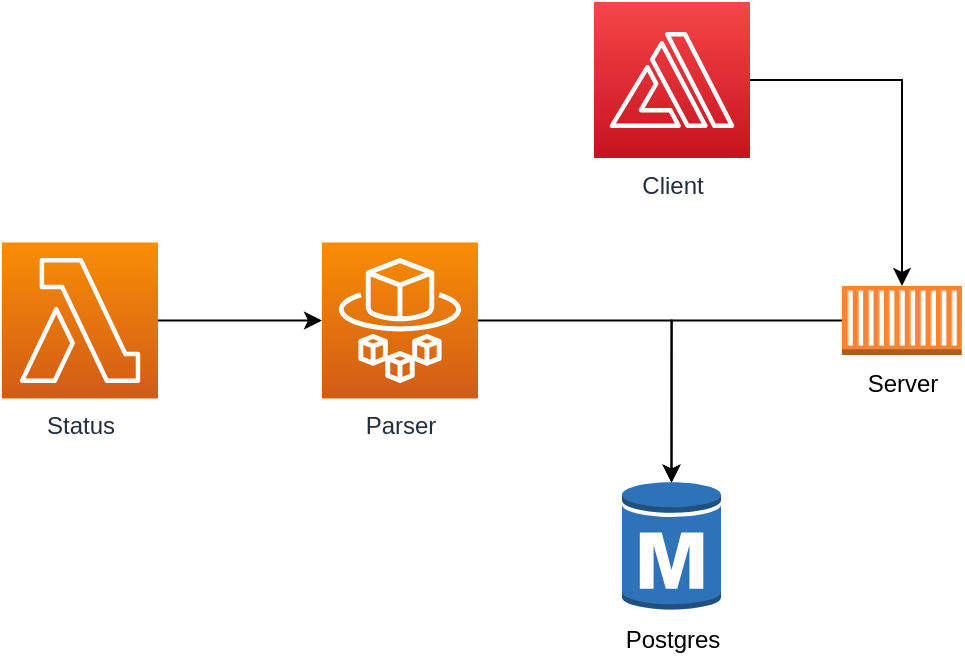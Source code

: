 <mxfile version="14.4.2" type="github">
  <diagram id="py7HgAGSl2aJ2bXIMnBd" name="Page-1">
    <mxGraphModel dx="786" dy="495" grid="1" gridSize="10" guides="1" tooltips="1" connect="1" arrows="1" fold="1" page="1" pageScale="1" pageWidth="1100" pageHeight="850" math="0" shadow="0">
      <root>
        <mxCell id="0" />
        <mxCell id="1" parent="0" />
        <mxCell id="QU2q_g9ejk1iB-M-npqT-3" value="Postgres" style="outlineConnect=0;dashed=0;verticalLabelPosition=bottom;verticalAlign=top;align=center;html=1;shape=mxgraph.aws3.rds_db_instance;fillColor=#2E73B8;gradientColor=none;" vertex="1" parent="1">
          <mxGeometry x="390" y="359" width="49.5" height="66" as="geometry" />
        </mxCell>
        <mxCell id="QU2q_g9ejk1iB-M-npqT-7" style="edgeStyle=orthogonalEdgeStyle;rounded=0;orthogonalLoop=1;jettySize=auto;html=1;entryX=0.5;entryY=0.02;entryDx=0;entryDy=0;entryPerimeter=0;" edge="1" parent="1" source="QU2q_g9ejk1iB-M-npqT-4" target="QU2q_g9ejk1iB-M-npqT-3">
          <mxGeometry relative="1" as="geometry" />
        </mxCell>
        <mxCell id="QU2q_g9ejk1iB-M-npqT-4" value="Parser&lt;br&gt;" style="points=[[0,0,0],[0.25,0,0],[0.5,0,0],[0.75,0,0],[1,0,0],[0,1,0],[0.25,1,0],[0.5,1,0],[0.75,1,0],[1,1,0],[0,0.25,0],[0,0.5,0],[0,0.75,0],[1,0.25,0],[1,0.5,0],[1,0.75,0]];outlineConnect=0;fontColor=#232F3E;gradientColor=#F78E04;gradientDirection=north;fillColor=#D05C17;strokeColor=#ffffff;dashed=0;verticalLabelPosition=bottom;verticalAlign=top;align=center;html=1;fontSize=12;fontStyle=0;aspect=fixed;shape=mxgraph.aws4.resourceIcon;resIcon=mxgraph.aws4.fargate;" vertex="1" parent="1">
          <mxGeometry x="240" y="240.25" width="78" height="78" as="geometry" />
        </mxCell>
        <mxCell id="QU2q_g9ejk1iB-M-npqT-10" style="edgeStyle=orthogonalEdgeStyle;rounded=0;orthogonalLoop=1;jettySize=auto;html=1;entryX=0.5;entryY=0.02;entryDx=0;entryDy=0;entryPerimeter=0;" edge="1" parent="1" source="QU2q_g9ejk1iB-M-npqT-9" target="QU2q_g9ejk1iB-M-npqT-3">
          <mxGeometry relative="1" as="geometry" />
        </mxCell>
        <mxCell id="QU2q_g9ejk1iB-M-npqT-9" value="Server" style="outlineConnect=0;dashed=0;verticalLabelPosition=bottom;verticalAlign=top;align=center;html=1;shape=mxgraph.aws3.ec2_compute_container;fillColor=#F58534;gradientColor=none;" vertex="1" parent="1">
          <mxGeometry x="500" y="262" width="60" height="34.5" as="geometry" />
        </mxCell>
        <mxCell id="QU2q_g9ejk1iB-M-npqT-12" style="edgeStyle=orthogonalEdgeStyle;rounded=0;orthogonalLoop=1;jettySize=auto;html=1;" edge="1" parent="1" source="QU2q_g9ejk1iB-M-npqT-11" target="QU2q_g9ejk1iB-M-npqT-4">
          <mxGeometry relative="1" as="geometry" />
        </mxCell>
        <mxCell id="QU2q_g9ejk1iB-M-npqT-11" value="Status" style="points=[[0,0,0],[0.25,0,0],[0.5,0,0],[0.75,0,0],[1,0,0],[0,1,0],[0.25,1,0],[0.5,1,0],[0.75,1,0],[1,1,0],[0,0.25,0],[0,0.5,0],[0,0.75,0],[1,0.25,0],[1,0.5,0],[1,0.75,0]];outlineConnect=0;fontColor=#232F3E;gradientColor=#F78E04;gradientDirection=north;fillColor=#D05C17;strokeColor=#ffffff;dashed=0;verticalLabelPosition=bottom;verticalAlign=top;align=center;html=1;fontSize=12;fontStyle=0;aspect=fixed;shape=mxgraph.aws4.resourceIcon;resIcon=mxgraph.aws4.lambda;" vertex="1" parent="1">
          <mxGeometry x="80" y="240.25" width="78" height="78" as="geometry" />
        </mxCell>
        <mxCell id="QU2q_g9ejk1iB-M-npqT-16" style="edgeStyle=orthogonalEdgeStyle;rounded=0;orthogonalLoop=1;jettySize=auto;html=1;exitX=1;exitY=0.5;exitDx=0;exitDy=0;exitPerimeter=0;" edge="1" parent="1" source="QU2q_g9ejk1iB-M-npqT-15" target="QU2q_g9ejk1iB-M-npqT-9">
          <mxGeometry relative="1" as="geometry" />
        </mxCell>
        <mxCell id="QU2q_g9ejk1iB-M-npqT-15" value="Client" style="points=[[0,0,0],[0.25,0,0],[0.5,0,0],[0.75,0,0],[1,0,0],[0,1,0],[0.25,1,0],[0.5,1,0],[0.75,1,0],[1,1,0],[0,0.25,0],[0,0.5,0],[0,0.75,0],[1,0.25,0],[1,0.5,0],[1,0.75,0]];outlineConnect=0;fontColor=#232F3E;gradientColor=#F54749;gradientDirection=north;fillColor=#C7131F;strokeColor=#ffffff;dashed=0;verticalLabelPosition=bottom;verticalAlign=top;align=center;html=1;fontSize=12;fontStyle=0;aspect=fixed;shape=mxgraph.aws4.resourceIcon;resIcon=mxgraph.aws4.amplify;" vertex="1" parent="1">
          <mxGeometry x="376" y="120" width="78" height="78" as="geometry" />
        </mxCell>
        <mxCell id="QU2q_g9ejk1iB-M-npqT-17" value="" style="shape=image;html=1;verticalAlign=top;verticalLabelPosition=bottom;labelBackgroundColor=#ffffff;imageAspect=0;aspect=fixed;image=https://cdn0.iconfinder.com/data/icons/business-collection-2027/60/time-passing-128.png" vertex="1" parent="1">
          <mxGeometry x="80" y="320.25" width="18" height="18" as="geometry" />
        </mxCell>
      </root>
    </mxGraphModel>
  </diagram>
</mxfile>
